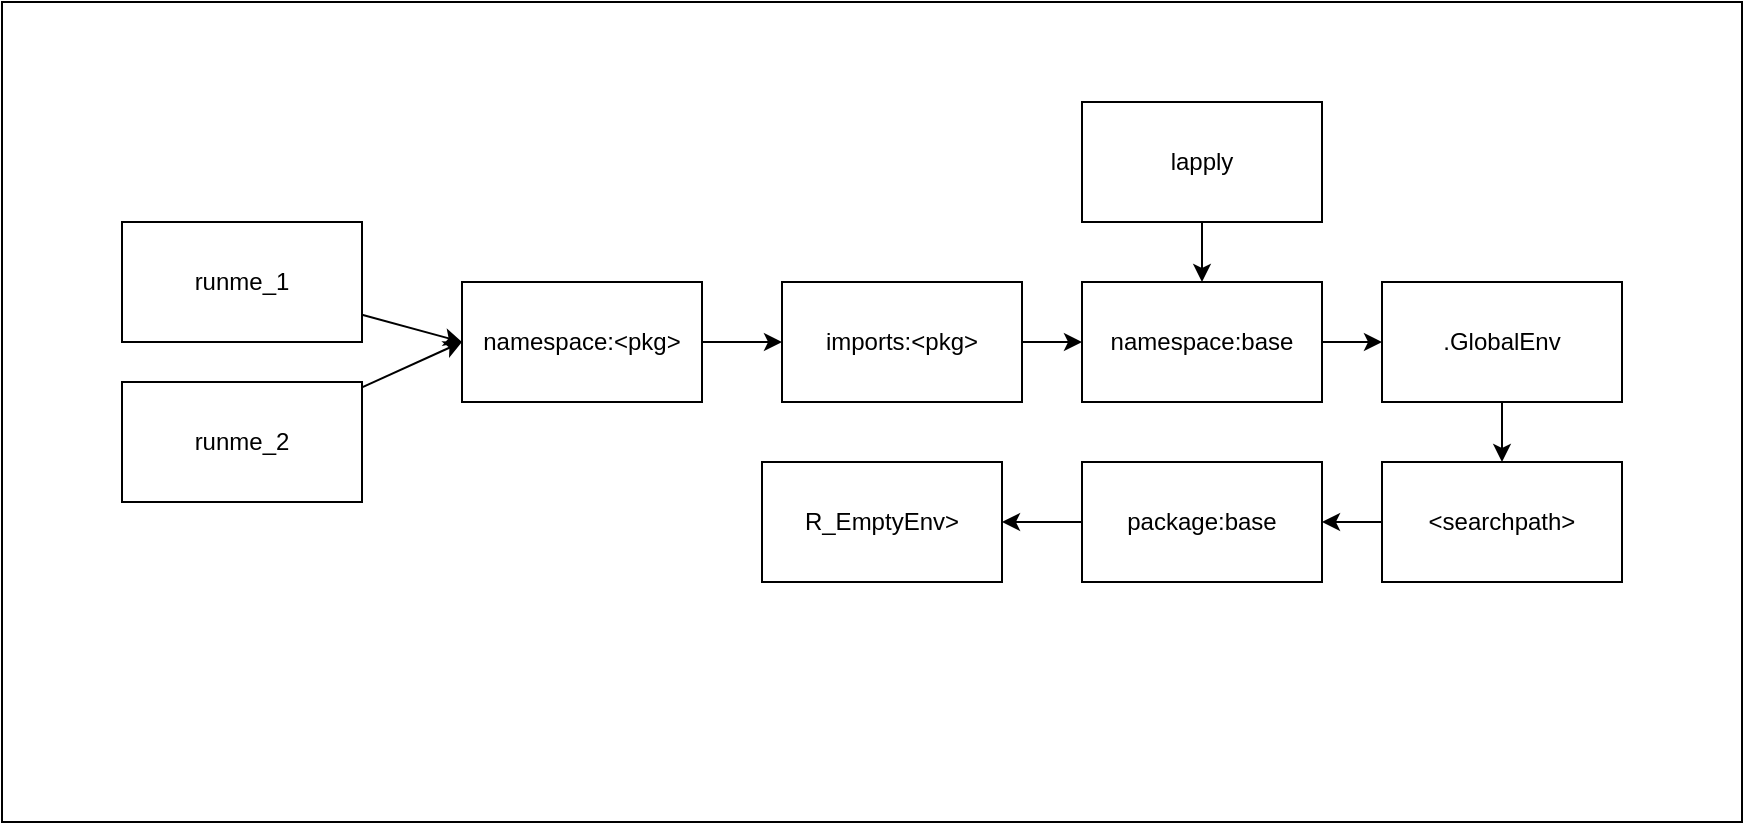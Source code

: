 <mxfile>
    <diagram id="X7yGz6ens2brXpQvF9BZ" name="Page-1">
        <mxGraphModel dx="977" dy="751" grid="1" gridSize="10" guides="1" tooltips="1" connect="1" arrows="1" fold="1" page="1" pageScale="1" pageWidth="1654" pageHeight="1169" math="0" shadow="0">
            <root>
                <mxCell id="0"/>
                <mxCell id="1" parent="0"/>
                <mxCell id="24" value="" style="rounded=0;whiteSpace=wrap;html=1;" vertex="1" parent="1">
                    <mxGeometry x="10" y="10" width="870" height="410" as="geometry"/>
                </mxCell>
                <mxCell id="13" style="edgeStyle=none;html=1;entryX=0;entryY=0.5;entryDx=0;entryDy=0;" edge="1" parent="1" source="2" target="3">
                    <mxGeometry relative="1" as="geometry"/>
                </mxCell>
                <mxCell id="2" value="runme_2" style="rounded=0;whiteSpace=wrap;html=1;" vertex="1" parent="1">
                    <mxGeometry x="70" y="200" width="120" height="60" as="geometry"/>
                </mxCell>
                <mxCell id="15" style="edgeStyle=none;html=1;entryX=0;entryY=0.5;entryDx=0;entryDy=0;" edge="1" parent="1" source="3" target="4">
                    <mxGeometry relative="1" as="geometry"/>
                </mxCell>
                <mxCell id="3" value="namespace:&amp;lt;pkg&amp;gt;" style="rounded=0;whiteSpace=wrap;html=1;" vertex="1" parent="1">
                    <mxGeometry x="240" y="150" width="120" height="60" as="geometry"/>
                </mxCell>
                <mxCell id="16" style="edgeStyle=none;html=1;" edge="1" parent="1" source="4" target="5">
                    <mxGeometry relative="1" as="geometry"/>
                </mxCell>
                <mxCell id="4" value="imports:&amp;lt;pkg&amp;gt;" style="rounded=0;whiteSpace=wrap;html=1;" vertex="1" parent="1">
                    <mxGeometry x="400" y="150" width="120" height="60" as="geometry"/>
                </mxCell>
                <mxCell id="17" style="edgeStyle=none;html=1;entryX=0;entryY=0.5;entryDx=0;entryDy=0;" edge="1" parent="1" source="5" target="6">
                    <mxGeometry relative="1" as="geometry"/>
                </mxCell>
                <mxCell id="5" value="namespace:base" style="rounded=0;whiteSpace=wrap;html=1;" vertex="1" parent="1">
                    <mxGeometry x="550" y="150" width="120" height="60" as="geometry"/>
                </mxCell>
                <mxCell id="18" style="edgeStyle=none;html=1;entryX=0.5;entryY=0;entryDx=0;entryDy=0;" edge="1" parent="1" source="6" target="7">
                    <mxGeometry relative="1" as="geometry"/>
                </mxCell>
                <mxCell id="6" value=".GlobalEnv" style="rounded=0;whiteSpace=wrap;html=1;" vertex="1" parent="1">
                    <mxGeometry x="700" y="150" width="120" height="60" as="geometry"/>
                </mxCell>
                <mxCell id="19" style="edgeStyle=none;html=1;entryX=1;entryY=0.5;entryDx=0;entryDy=0;" edge="1" parent="1" source="7" target="10">
                    <mxGeometry relative="1" as="geometry">
                        <mxPoint x="670" y="270" as="targetPoint"/>
                    </mxGeometry>
                </mxCell>
                <mxCell id="7" value="&amp;lt;searchpath&amp;gt;" style="rounded=0;whiteSpace=wrap;html=1;" vertex="1" parent="1">
                    <mxGeometry x="700" y="240" width="120" height="60" as="geometry"/>
                </mxCell>
                <mxCell id="21" style="edgeStyle=none;html=1;entryX=1;entryY=0.5;entryDx=0;entryDy=0;" edge="1" parent="1" source="10" target="11">
                    <mxGeometry relative="1" as="geometry"/>
                </mxCell>
                <mxCell id="10" value="&lt;span style=&quot;text-align: left;&quot;&gt;package:base&lt;/span&gt;" style="rounded=0;whiteSpace=wrap;html=1;" vertex="1" parent="1">
                    <mxGeometry x="550" y="240" width="120" height="60" as="geometry"/>
                </mxCell>
                <mxCell id="11" value="&lt;div style=&quot;text-align: left;&quot;&gt;&lt;span style=&quot;background-color: initial;&quot;&gt;R_EmptyEnv&amp;gt;&lt;/span&gt;&lt;/div&gt;" style="rounded=0;whiteSpace=wrap;html=1;" vertex="1" parent="1">
                    <mxGeometry x="390" y="240" width="120" height="60" as="geometry"/>
                </mxCell>
                <mxCell id="14" style="edgeStyle=none;html=1;" edge="1" parent="1" source="12">
                    <mxGeometry relative="1" as="geometry">
                        <mxPoint x="240" y="180" as="targetPoint"/>
                    </mxGeometry>
                </mxCell>
                <mxCell id="12" value="runme_1" style="rounded=0;whiteSpace=wrap;html=1;" vertex="1" parent="1">
                    <mxGeometry x="70" y="120" width="120" height="60" as="geometry"/>
                </mxCell>
                <mxCell id="23" style="edgeStyle=none;html=1;entryX=0.5;entryY=0;entryDx=0;entryDy=0;" edge="1" parent="1" source="22" target="5">
                    <mxGeometry relative="1" as="geometry"/>
                </mxCell>
                <mxCell id="22" value="lapply" style="rounded=0;whiteSpace=wrap;html=1;" vertex="1" parent="1">
                    <mxGeometry x="550" y="60" width="120" height="60" as="geometry"/>
                </mxCell>
            </root>
        </mxGraphModel>
    </diagram>
</mxfile>